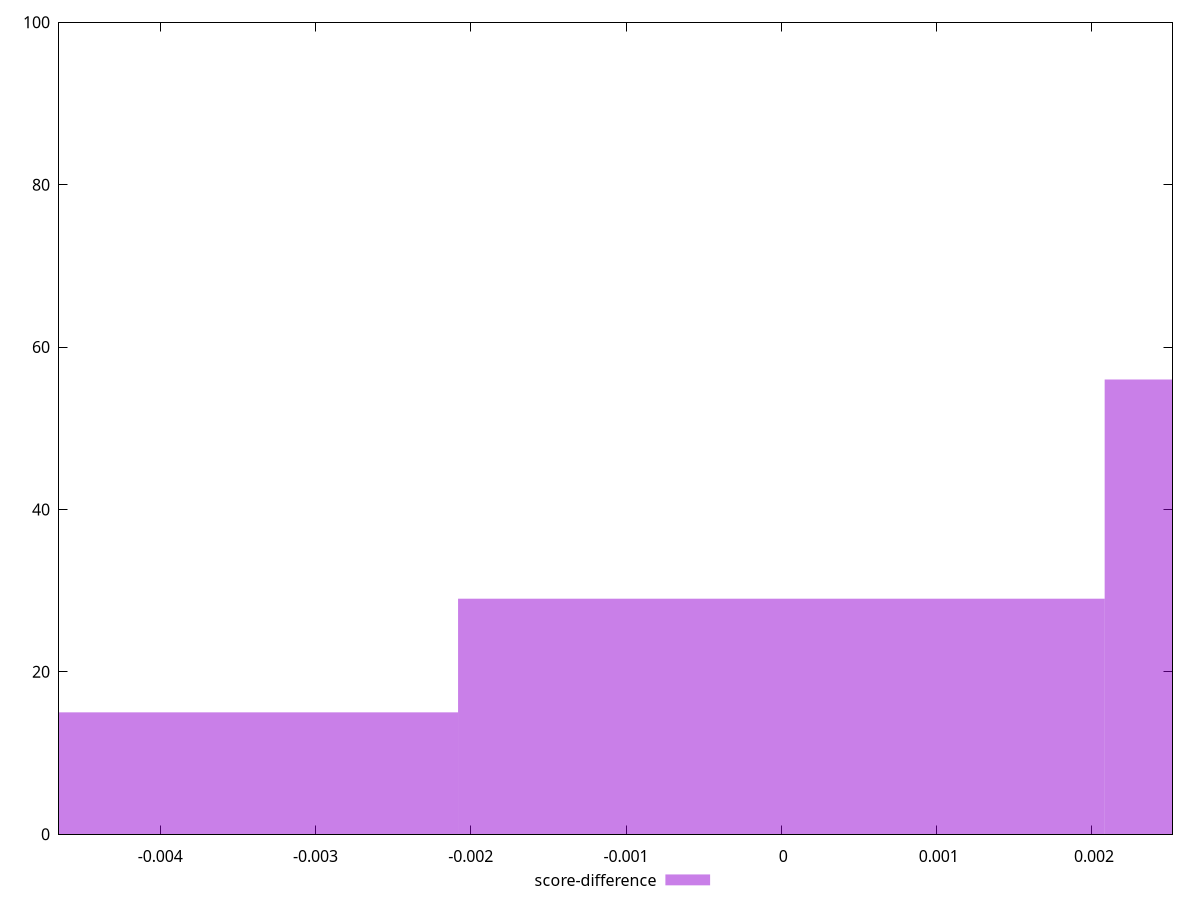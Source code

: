 reset

$scoreDifference <<EOF
0 29
-0.00416384306689823 15
0.00416384306689823 56
EOF

set key outside below
set boxwidth 0.00416384306689823
set xrange [-0.004651781412207678:0.002518753549499358]
set yrange [0:100]
set trange [0:100]
set style fill transparent solid 0.5 noborder
set terminal svg size 640, 490 enhanced background rgb 'white'
set output "report_00008_2021-01-22T20:58:29.167/cumulative-layout-shift/samples/pages+cached+noexternal+noimg/score-difference/histogram.svg"

plot $scoreDifference title "score-difference" with boxes

reset
